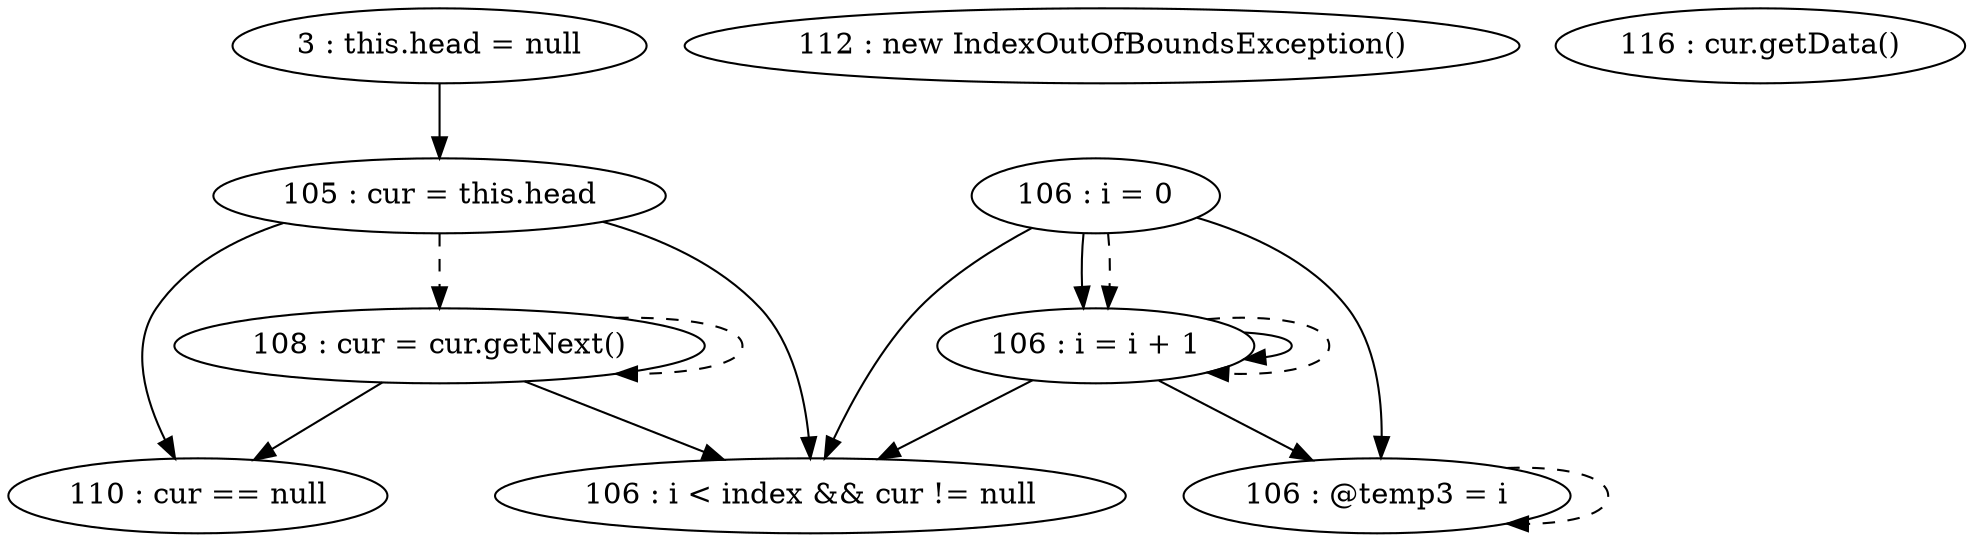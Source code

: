 digraph G {
"3 : this.head = null"
"3 : this.head = null" -> "105 : cur = this.head"
"105 : cur = this.head"
"105 : cur = this.head" -> "110 : cur == null"
"105 : cur = this.head" -> "106 : i < index && cur != null"
"105 : cur = this.head" -> "108 : cur = cur.getNext()" [style=dashed]
"106 : i = 0"
"106 : i = 0" -> "106 : i < index && cur != null"
"106 : i = 0" -> "106 : @temp3 = i"
"106 : i = 0" -> "106 : i = i + 1"
"106 : i = 0" -> "106 : i = i + 1" [style=dashed]
"106 : i < index && cur != null"
"108 : cur = cur.getNext()"
"108 : cur = cur.getNext()" -> "110 : cur == null"
"108 : cur = cur.getNext()" -> "106 : i < index && cur != null"
"108 : cur = cur.getNext()" -> "108 : cur = cur.getNext()" [style=dashed]
"106 : @temp3 = i"
"106 : @temp3 = i" -> "106 : @temp3 = i" [style=dashed]
"106 : i = i + 1"
"106 : i = i + 1" -> "106 : i < index && cur != null"
"106 : i = i + 1" -> "106 : @temp3 = i"
"106 : i = i + 1" -> "106 : i = i + 1"
"106 : i = i + 1" -> "106 : i = i + 1" [style=dashed]
"110 : cur == null"
"112 : new IndexOutOfBoundsException()"
"116 : cur.getData()"
}